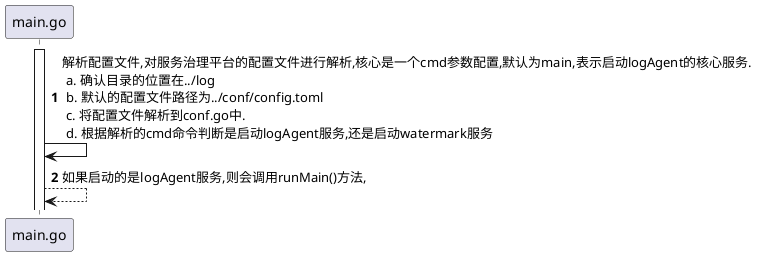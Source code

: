 @startuml
'https://plantuml.com/sequence-diagram

autonumber

activate main.go
main.go -> main.go: 解析配置文件,对服务治理平台的配置文件进行解析,核心是一个cmd参数配置,默认为main,表示启动logAgent的核心服务.\n a. 确认目录的位置在../log \n b. 默认的配置文件路径为../conf/config.toml\n c. 将配置文件解析到conf.go中.\n d. 根据解析的cmd命令判断是启动logAgent服务,还是启动watermark服务
main.go --> main.go: 如果启动的是logAgent服务,则会调用runMain()方法,

@enduml